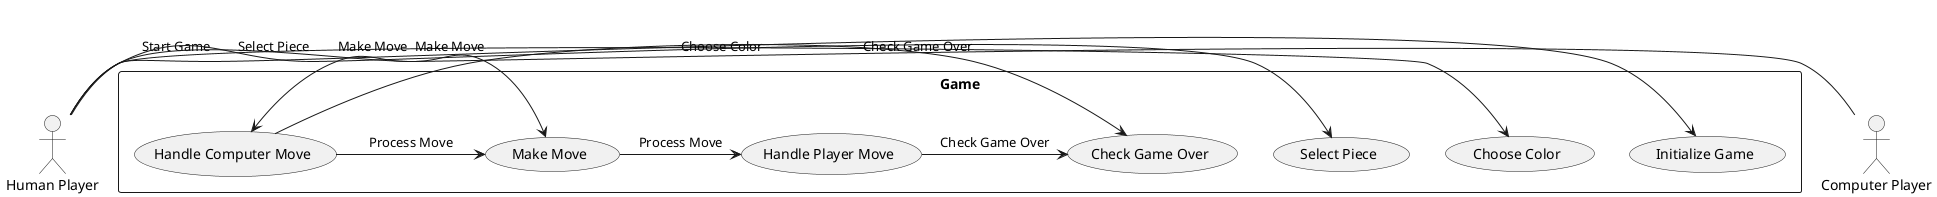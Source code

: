 @startuml
actor "Human Player" as HP
actor "Computer Player" as CP

rectangle "Game" {
    usecase "Initialize Game" as UC1
    usecase "Choose Color" as UC2
    usecase "Select Piece" as UC3
    usecase "Make Move" as UC4
    usecase "Handle Player Move" as UC5
    usecase "Handle Computer Move" as UC6
    usecase "Check Game Over" as UC7
}

HP -> UC1 : Start Game
HP -> UC2 : Choose Color
HP -> UC3 : Select Piece
HP -> UC4 : Make Move
UC4 -> UC5 : Process Move

CP -> UC6 : Make Move
UC6 -> UC4 : Process Move

UC5 -> UC7 : Check Game Over
UC6 -> UC7 : Check Game Over
@enduml